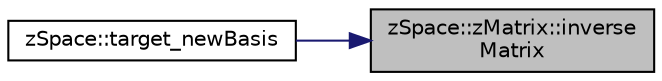 digraph "zSpace::zMatrix::inverseMatrix"
{
 // LATEX_PDF_SIZE
  edge [fontname="Helvetica",fontsize="10",labelfontname="Helvetica",labelfontsize="10"];
  node [fontname="Helvetica",fontsize="10",shape=record];
  rankdir="RL";
  Node108 [label="zSpace::zMatrix::inverse\lMatrix",height=0.2,width=0.4,color="black", fillcolor="grey75", style="filled", fontcolor="black",tooltip="This method returns the inverse matrix of the input square matrix, if it exists."];
  Node108 -> Node109 [dir="back",color="midnightblue",fontsize="10",style="solid",fontname="Helvetica"];
  Node109 [label="zSpace::target_newBasis",height=0.2,width=0.4,color="black", fillcolor="white", style="filled",URL="$group__z_vector_matrix_utilities.html#ga7a84c5fdca98465cce2b617ab927e3b7",tooltip="This method computes the input target as per the input new basis."];
}
